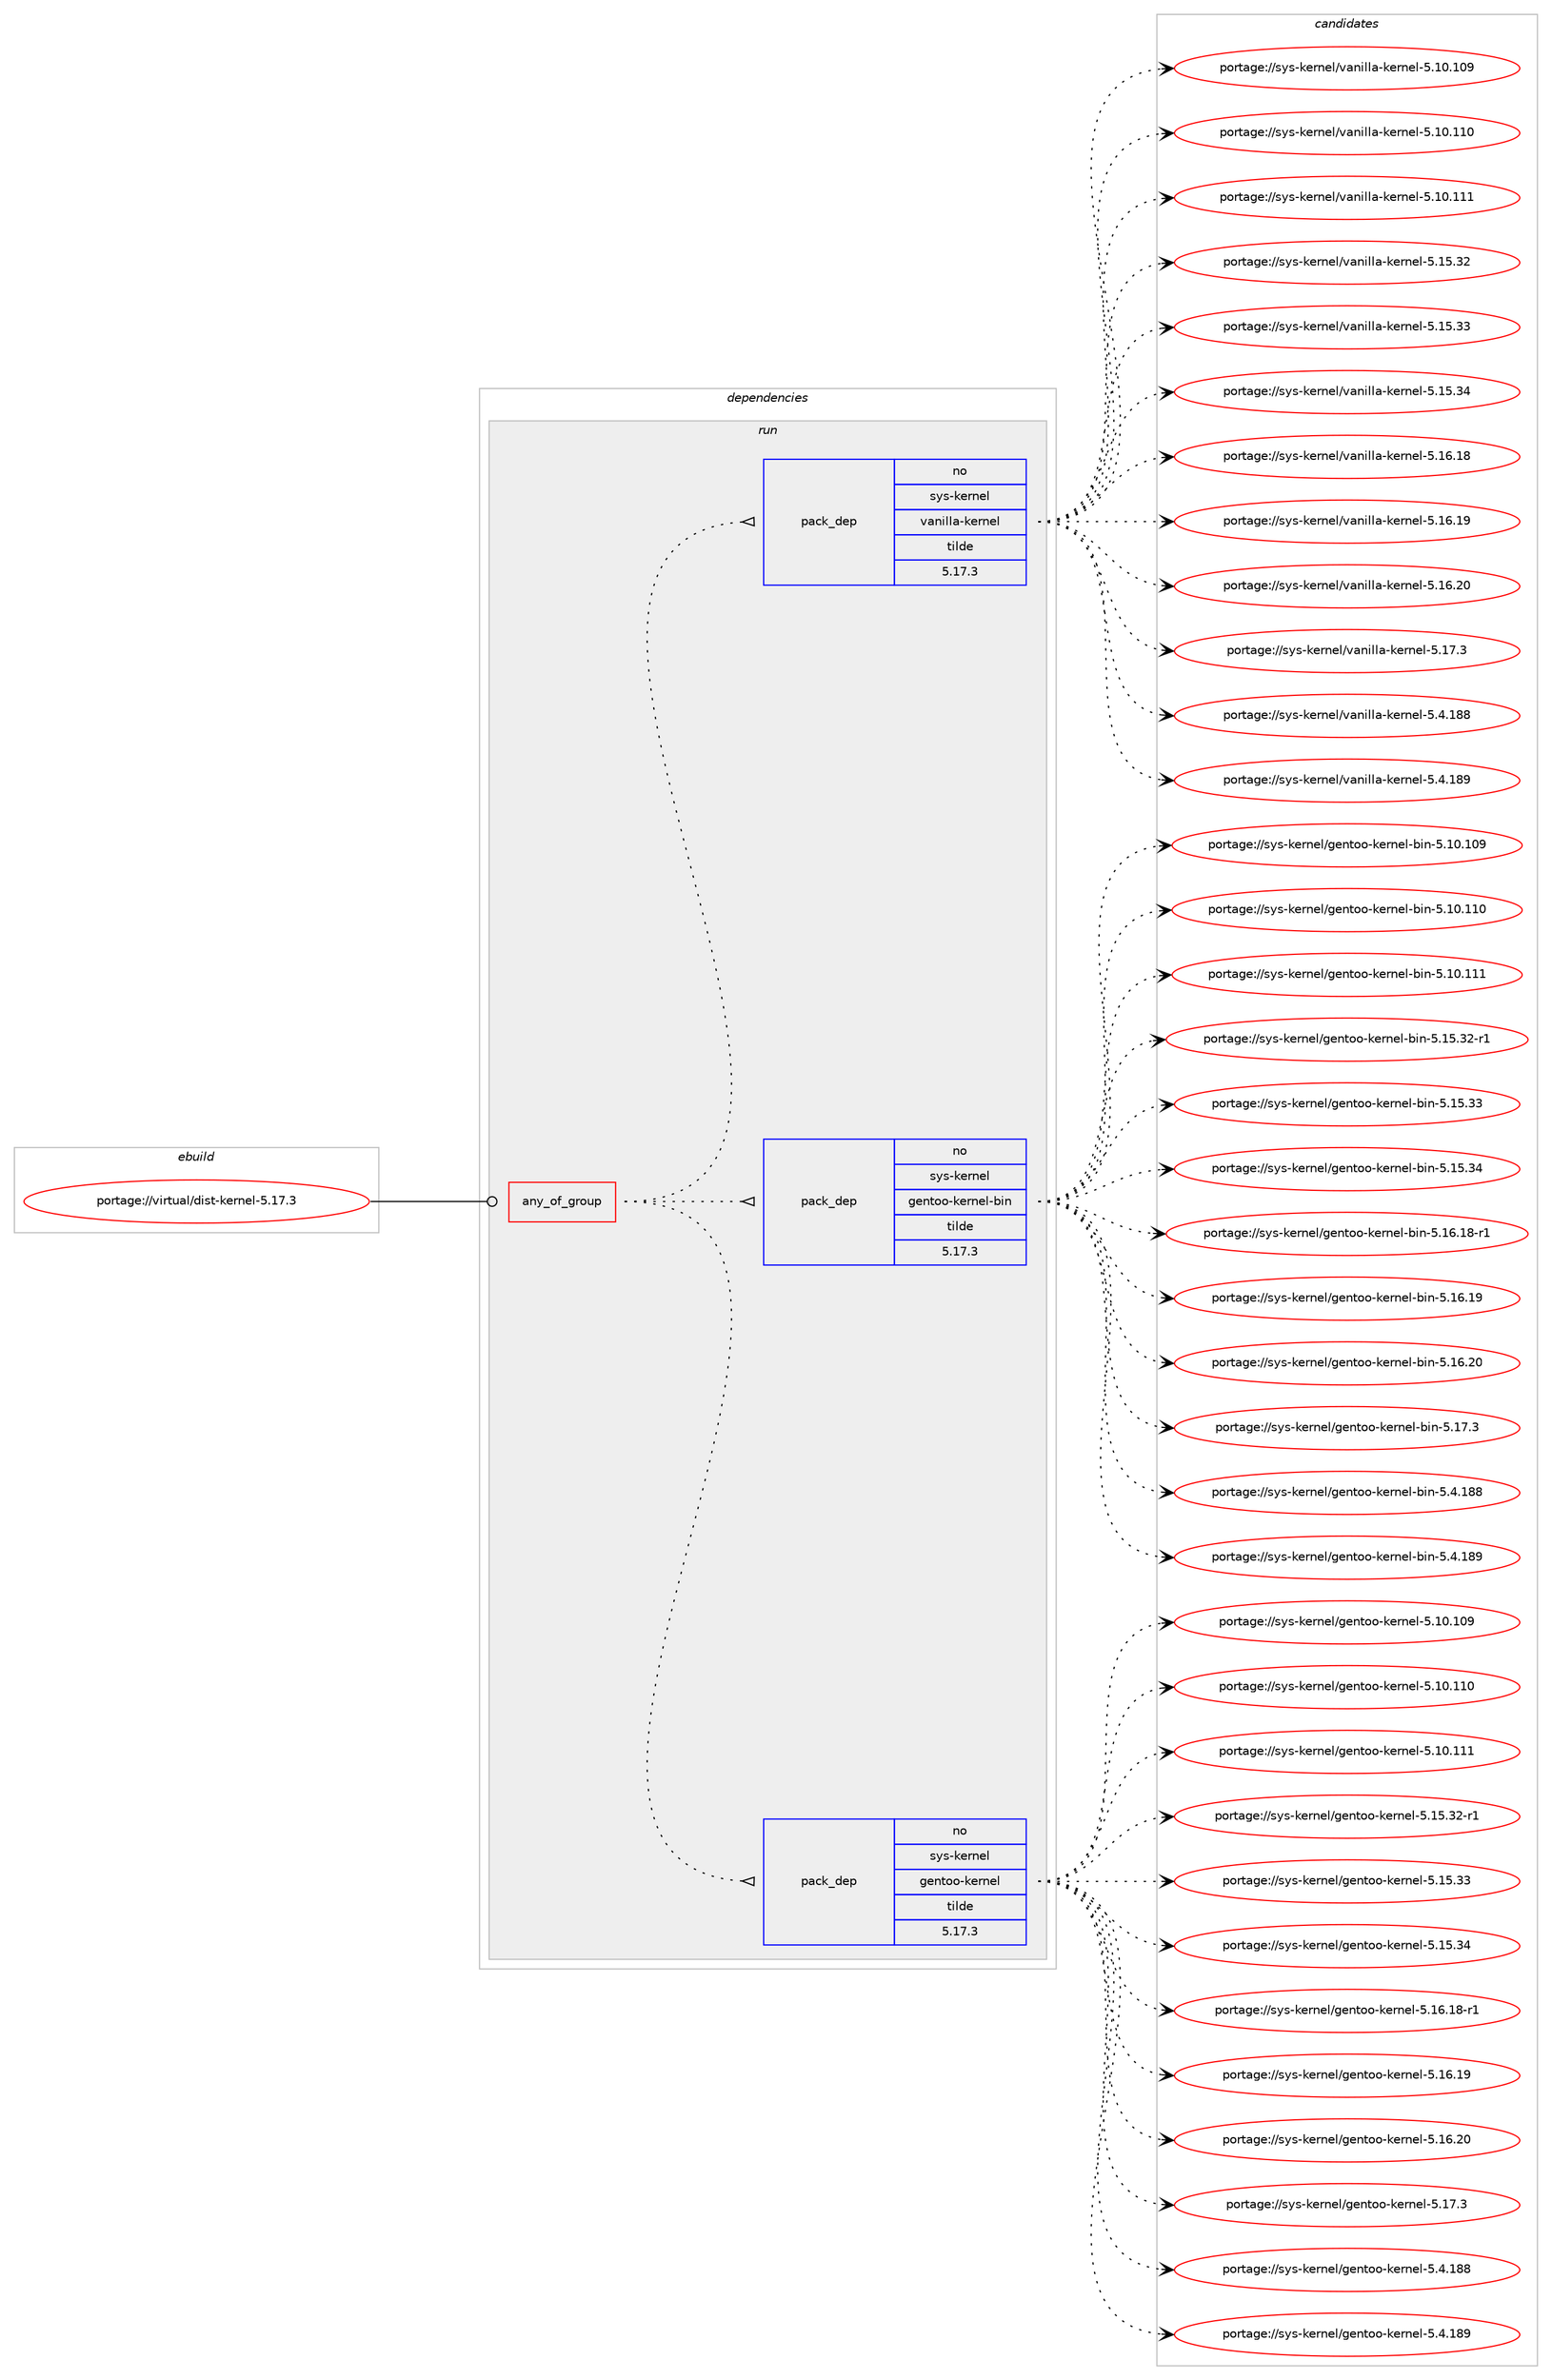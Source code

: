 digraph prolog {

# *************
# Graph options
# *************

newrank=true;
concentrate=true;
compound=true;
graph [rankdir=LR,fontname=Helvetica,fontsize=10,ranksep=1.5];#, ranksep=2.5, nodesep=0.2];
edge  [arrowhead=vee];
node  [fontname=Helvetica,fontsize=10];

# **********
# The ebuild
# **********

subgraph cluster_leftcol {
color=gray;
rank=same;
label=<<i>ebuild</i>>;
id [label="portage://virtual/dist-kernel-5.17.3", color=red, width=4, href="../virtual/dist-kernel-5.17.3.svg"];
}

# ****************
# The dependencies
# ****************

subgraph cluster_midcol {
color=gray;
label=<<i>dependencies</i>>;
subgraph cluster_compile {
fillcolor="#eeeeee";
style=filled;
label=<<i>compile</i>>;
}
subgraph cluster_compileandrun {
fillcolor="#eeeeee";
style=filled;
label=<<i>compile and run</i>>;
}
subgraph cluster_run {
fillcolor="#eeeeee";
style=filled;
label=<<i>run</i>>;
subgraph any17 {
dependency2127 [label=<<TABLE BORDER="0" CELLBORDER="1" CELLSPACING="0" CELLPADDING="4"><TR><TD CELLPADDING="10">any_of_group</TD></TR></TABLE>>, shape=none, color=red];subgraph pack1355 {
dependency2128 [label=<<TABLE BORDER="0" CELLBORDER="1" CELLSPACING="0" CELLPADDING="4" WIDTH="220"><TR><TD ROWSPAN="6" CELLPADDING="30">pack_dep</TD></TR><TR><TD WIDTH="110">no</TD></TR><TR><TD>sys-kernel</TD></TR><TR><TD>gentoo-kernel</TD></TR><TR><TD>tilde</TD></TR><TR><TD>5.17.3</TD></TR></TABLE>>, shape=none, color=blue];
}
dependency2127:e -> dependency2128:w [weight=20,style="dotted",arrowhead="oinv"];
subgraph pack1356 {
dependency2129 [label=<<TABLE BORDER="0" CELLBORDER="1" CELLSPACING="0" CELLPADDING="4" WIDTH="220"><TR><TD ROWSPAN="6" CELLPADDING="30">pack_dep</TD></TR><TR><TD WIDTH="110">no</TD></TR><TR><TD>sys-kernel</TD></TR><TR><TD>gentoo-kernel-bin</TD></TR><TR><TD>tilde</TD></TR><TR><TD>5.17.3</TD></TR></TABLE>>, shape=none, color=blue];
}
dependency2127:e -> dependency2129:w [weight=20,style="dotted",arrowhead="oinv"];
subgraph pack1357 {
dependency2130 [label=<<TABLE BORDER="0" CELLBORDER="1" CELLSPACING="0" CELLPADDING="4" WIDTH="220"><TR><TD ROWSPAN="6" CELLPADDING="30">pack_dep</TD></TR><TR><TD WIDTH="110">no</TD></TR><TR><TD>sys-kernel</TD></TR><TR><TD>vanilla-kernel</TD></TR><TR><TD>tilde</TD></TR><TR><TD>5.17.3</TD></TR></TABLE>>, shape=none, color=blue];
}
dependency2127:e -> dependency2130:w [weight=20,style="dotted",arrowhead="oinv"];
}
id:e -> dependency2127:w [weight=20,style="solid",arrowhead="odot"];
}
}

# **************
# The candidates
# **************

subgraph cluster_choices {
rank=same;
color=gray;
label=<<i>candidates</i>>;

subgraph choice1355 {
color=black;
nodesep=1;
choice115121115451071011141101011084710310111011611111145107101114110101108455346494846494857 [label="portage://sys-kernel/gentoo-kernel-5.10.109", color=red, width=4,href="../sys-kernel/gentoo-kernel-5.10.109.svg"];
choice115121115451071011141101011084710310111011611111145107101114110101108455346494846494948 [label="portage://sys-kernel/gentoo-kernel-5.10.110", color=red, width=4,href="../sys-kernel/gentoo-kernel-5.10.110.svg"];
choice115121115451071011141101011084710310111011611111145107101114110101108455346494846494949 [label="portage://sys-kernel/gentoo-kernel-5.10.111", color=red, width=4,href="../sys-kernel/gentoo-kernel-5.10.111.svg"];
choice11512111545107101114110101108471031011101161111114510710111411010110845534649534651504511449 [label="portage://sys-kernel/gentoo-kernel-5.15.32-r1", color=red, width=4,href="../sys-kernel/gentoo-kernel-5.15.32-r1.svg"];
choice1151211154510710111411010110847103101110116111111451071011141101011084553464953465151 [label="portage://sys-kernel/gentoo-kernel-5.15.33", color=red, width=4,href="../sys-kernel/gentoo-kernel-5.15.33.svg"];
choice1151211154510710111411010110847103101110116111111451071011141101011084553464953465152 [label="portage://sys-kernel/gentoo-kernel-5.15.34", color=red, width=4,href="../sys-kernel/gentoo-kernel-5.15.34.svg"];
choice11512111545107101114110101108471031011101161111114510710111411010110845534649544649564511449 [label="portage://sys-kernel/gentoo-kernel-5.16.18-r1", color=red, width=4,href="../sys-kernel/gentoo-kernel-5.16.18-r1.svg"];
choice1151211154510710111411010110847103101110116111111451071011141101011084553464954464957 [label="portage://sys-kernel/gentoo-kernel-5.16.19", color=red, width=4,href="../sys-kernel/gentoo-kernel-5.16.19.svg"];
choice1151211154510710111411010110847103101110116111111451071011141101011084553464954465048 [label="portage://sys-kernel/gentoo-kernel-5.16.20", color=red, width=4,href="../sys-kernel/gentoo-kernel-5.16.20.svg"];
choice11512111545107101114110101108471031011101161111114510710111411010110845534649554651 [label="portage://sys-kernel/gentoo-kernel-5.17.3", color=red, width=4,href="../sys-kernel/gentoo-kernel-5.17.3.svg"];
choice1151211154510710111411010110847103101110116111111451071011141101011084553465246495656 [label="portage://sys-kernel/gentoo-kernel-5.4.188", color=red, width=4,href="../sys-kernel/gentoo-kernel-5.4.188.svg"];
choice1151211154510710111411010110847103101110116111111451071011141101011084553465246495657 [label="portage://sys-kernel/gentoo-kernel-5.4.189", color=red, width=4,href="../sys-kernel/gentoo-kernel-5.4.189.svg"];
dependency2128:e -> choice115121115451071011141101011084710310111011611111145107101114110101108455346494846494857:w [style=dotted,weight="100"];
dependency2128:e -> choice115121115451071011141101011084710310111011611111145107101114110101108455346494846494948:w [style=dotted,weight="100"];
dependency2128:e -> choice115121115451071011141101011084710310111011611111145107101114110101108455346494846494949:w [style=dotted,weight="100"];
dependency2128:e -> choice11512111545107101114110101108471031011101161111114510710111411010110845534649534651504511449:w [style=dotted,weight="100"];
dependency2128:e -> choice1151211154510710111411010110847103101110116111111451071011141101011084553464953465151:w [style=dotted,weight="100"];
dependency2128:e -> choice1151211154510710111411010110847103101110116111111451071011141101011084553464953465152:w [style=dotted,weight="100"];
dependency2128:e -> choice11512111545107101114110101108471031011101161111114510710111411010110845534649544649564511449:w [style=dotted,weight="100"];
dependency2128:e -> choice1151211154510710111411010110847103101110116111111451071011141101011084553464954464957:w [style=dotted,weight="100"];
dependency2128:e -> choice1151211154510710111411010110847103101110116111111451071011141101011084553464954465048:w [style=dotted,weight="100"];
dependency2128:e -> choice11512111545107101114110101108471031011101161111114510710111411010110845534649554651:w [style=dotted,weight="100"];
dependency2128:e -> choice1151211154510710111411010110847103101110116111111451071011141101011084553465246495656:w [style=dotted,weight="100"];
dependency2128:e -> choice1151211154510710111411010110847103101110116111111451071011141101011084553465246495657:w [style=dotted,weight="100"];
}
subgraph choice1356 {
color=black;
nodesep=1;
choice1151211154510710111411010110847103101110116111111451071011141101011084598105110455346494846494857 [label="portage://sys-kernel/gentoo-kernel-bin-5.10.109", color=red, width=4,href="../sys-kernel/gentoo-kernel-bin-5.10.109.svg"];
choice1151211154510710111411010110847103101110116111111451071011141101011084598105110455346494846494948 [label="portage://sys-kernel/gentoo-kernel-bin-5.10.110", color=red, width=4,href="../sys-kernel/gentoo-kernel-bin-5.10.110.svg"];
choice1151211154510710111411010110847103101110116111111451071011141101011084598105110455346494846494949 [label="portage://sys-kernel/gentoo-kernel-bin-5.10.111", color=red, width=4,href="../sys-kernel/gentoo-kernel-bin-5.10.111.svg"];
choice115121115451071011141101011084710310111011611111145107101114110101108459810511045534649534651504511449 [label="portage://sys-kernel/gentoo-kernel-bin-5.15.32-r1", color=red, width=4,href="../sys-kernel/gentoo-kernel-bin-5.15.32-r1.svg"];
choice11512111545107101114110101108471031011101161111114510710111411010110845981051104553464953465151 [label="portage://sys-kernel/gentoo-kernel-bin-5.15.33", color=red, width=4,href="../sys-kernel/gentoo-kernel-bin-5.15.33.svg"];
choice11512111545107101114110101108471031011101161111114510710111411010110845981051104553464953465152 [label="portage://sys-kernel/gentoo-kernel-bin-5.15.34", color=red, width=4,href="../sys-kernel/gentoo-kernel-bin-5.15.34.svg"];
choice115121115451071011141101011084710310111011611111145107101114110101108459810511045534649544649564511449 [label="portage://sys-kernel/gentoo-kernel-bin-5.16.18-r1", color=red, width=4,href="../sys-kernel/gentoo-kernel-bin-5.16.18-r1.svg"];
choice11512111545107101114110101108471031011101161111114510710111411010110845981051104553464954464957 [label="portage://sys-kernel/gentoo-kernel-bin-5.16.19", color=red, width=4,href="../sys-kernel/gentoo-kernel-bin-5.16.19.svg"];
choice11512111545107101114110101108471031011101161111114510710111411010110845981051104553464954465048 [label="portage://sys-kernel/gentoo-kernel-bin-5.16.20", color=red, width=4,href="../sys-kernel/gentoo-kernel-bin-5.16.20.svg"];
choice115121115451071011141101011084710310111011611111145107101114110101108459810511045534649554651 [label="portage://sys-kernel/gentoo-kernel-bin-5.17.3", color=red, width=4,href="../sys-kernel/gentoo-kernel-bin-5.17.3.svg"];
choice11512111545107101114110101108471031011101161111114510710111411010110845981051104553465246495656 [label="portage://sys-kernel/gentoo-kernel-bin-5.4.188", color=red, width=4,href="../sys-kernel/gentoo-kernel-bin-5.4.188.svg"];
choice11512111545107101114110101108471031011101161111114510710111411010110845981051104553465246495657 [label="portage://sys-kernel/gentoo-kernel-bin-5.4.189", color=red, width=4,href="../sys-kernel/gentoo-kernel-bin-5.4.189.svg"];
dependency2129:e -> choice1151211154510710111411010110847103101110116111111451071011141101011084598105110455346494846494857:w [style=dotted,weight="100"];
dependency2129:e -> choice1151211154510710111411010110847103101110116111111451071011141101011084598105110455346494846494948:w [style=dotted,weight="100"];
dependency2129:e -> choice1151211154510710111411010110847103101110116111111451071011141101011084598105110455346494846494949:w [style=dotted,weight="100"];
dependency2129:e -> choice115121115451071011141101011084710310111011611111145107101114110101108459810511045534649534651504511449:w [style=dotted,weight="100"];
dependency2129:e -> choice11512111545107101114110101108471031011101161111114510710111411010110845981051104553464953465151:w [style=dotted,weight="100"];
dependency2129:e -> choice11512111545107101114110101108471031011101161111114510710111411010110845981051104553464953465152:w [style=dotted,weight="100"];
dependency2129:e -> choice115121115451071011141101011084710310111011611111145107101114110101108459810511045534649544649564511449:w [style=dotted,weight="100"];
dependency2129:e -> choice11512111545107101114110101108471031011101161111114510710111411010110845981051104553464954464957:w [style=dotted,weight="100"];
dependency2129:e -> choice11512111545107101114110101108471031011101161111114510710111411010110845981051104553464954465048:w [style=dotted,weight="100"];
dependency2129:e -> choice115121115451071011141101011084710310111011611111145107101114110101108459810511045534649554651:w [style=dotted,weight="100"];
dependency2129:e -> choice11512111545107101114110101108471031011101161111114510710111411010110845981051104553465246495656:w [style=dotted,weight="100"];
dependency2129:e -> choice11512111545107101114110101108471031011101161111114510710111411010110845981051104553465246495657:w [style=dotted,weight="100"];
}
subgraph choice1357 {
color=black;
nodesep=1;
choice1151211154510710111411010110847118971101051081089745107101114110101108455346494846494857 [label="portage://sys-kernel/vanilla-kernel-5.10.109", color=red, width=4,href="../sys-kernel/vanilla-kernel-5.10.109.svg"];
choice1151211154510710111411010110847118971101051081089745107101114110101108455346494846494948 [label="portage://sys-kernel/vanilla-kernel-5.10.110", color=red, width=4,href="../sys-kernel/vanilla-kernel-5.10.110.svg"];
choice1151211154510710111411010110847118971101051081089745107101114110101108455346494846494949 [label="portage://sys-kernel/vanilla-kernel-5.10.111", color=red, width=4,href="../sys-kernel/vanilla-kernel-5.10.111.svg"];
choice11512111545107101114110101108471189711010510810897451071011141101011084553464953465150 [label="portage://sys-kernel/vanilla-kernel-5.15.32", color=red, width=4,href="../sys-kernel/vanilla-kernel-5.15.32.svg"];
choice11512111545107101114110101108471189711010510810897451071011141101011084553464953465151 [label="portage://sys-kernel/vanilla-kernel-5.15.33", color=red, width=4,href="../sys-kernel/vanilla-kernel-5.15.33.svg"];
choice11512111545107101114110101108471189711010510810897451071011141101011084553464953465152 [label="portage://sys-kernel/vanilla-kernel-5.15.34", color=red, width=4,href="../sys-kernel/vanilla-kernel-5.15.34.svg"];
choice11512111545107101114110101108471189711010510810897451071011141101011084553464954464956 [label="portage://sys-kernel/vanilla-kernel-5.16.18", color=red, width=4,href="../sys-kernel/vanilla-kernel-5.16.18.svg"];
choice11512111545107101114110101108471189711010510810897451071011141101011084553464954464957 [label="portage://sys-kernel/vanilla-kernel-5.16.19", color=red, width=4,href="../sys-kernel/vanilla-kernel-5.16.19.svg"];
choice11512111545107101114110101108471189711010510810897451071011141101011084553464954465048 [label="portage://sys-kernel/vanilla-kernel-5.16.20", color=red, width=4,href="../sys-kernel/vanilla-kernel-5.16.20.svg"];
choice115121115451071011141101011084711897110105108108974510710111411010110845534649554651 [label="portage://sys-kernel/vanilla-kernel-5.17.3", color=red, width=4,href="../sys-kernel/vanilla-kernel-5.17.3.svg"];
choice11512111545107101114110101108471189711010510810897451071011141101011084553465246495656 [label="portage://sys-kernel/vanilla-kernel-5.4.188", color=red, width=4,href="../sys-kernel/vanilla-kernel-5.4.188.svg"];
choice11512111545107101114110101108471189711010510810897451071011141101011084553465246495657 [label="portage://sys-kernel/vanilla-kernel-5.4.189", color=red, width=4,href="../sys-kernel/vanilla-kernel-5.4.189.svg"];
dependency2130:e -> choice1151211154510710111411010110847118971101051081089745107101114110101108455346494846494857:w [style=dotted,weight="100"];
dependency2130:e -> choice1151211154510710111411010110847118971101051081089745107101114110101108455346494846494948:w [style=dotted,weight="100"];
dependency2130:e -> choice1151211154510710111411010110847118971101051081089745107101114110101108455346494846494949:w [style=dotted,weight="100"];
dependency2130:e -> choice11512111545107101114110101108471189711010510810897451071011141101011084553464953465150:w [style=dotted,weight="100"];
dependency2130:e -> choice11512111545107101114110101108471189711010510810897451071011141101011084553464953465151:w [style=dotted,weight="100"];
dependency2130:e -> choice11512111545107101114110101108471189711010510810897451071011141101011084553464953465152:w [style=dotted,weight="100"];
dependency2130:e -> choice11512111545107101114110101108471189711010510810897451071011141101011084553464954464956:w [style=dotted,weight="100"];
dependency2130:e -> choice11512111545107101114110101108471189711010510810897451071011141101011084553464954464957:w [style=dotted,weight="100"];
dependency2130:e -> choice11512111545107101114110101108471189711010510810897451071011141101011084553464954465048:w [style=dotted,weight="100"];
dependency2130:e -> choice115121115451071011141101011084711897110105108108974510710111411010110845534649554651:w [style=dotted,weight="100"];
dependency2130:e -> choice11512111545107101114110101108471189711010510810897451071011141101011084553465246495656:w [style=dotted,weight="100"];
dependency2130:e -> choice11512111545107101114110101108471189711010510810897451071011141101011084553465246495657:w [style=dotted,weight="100"];
}
}

}
